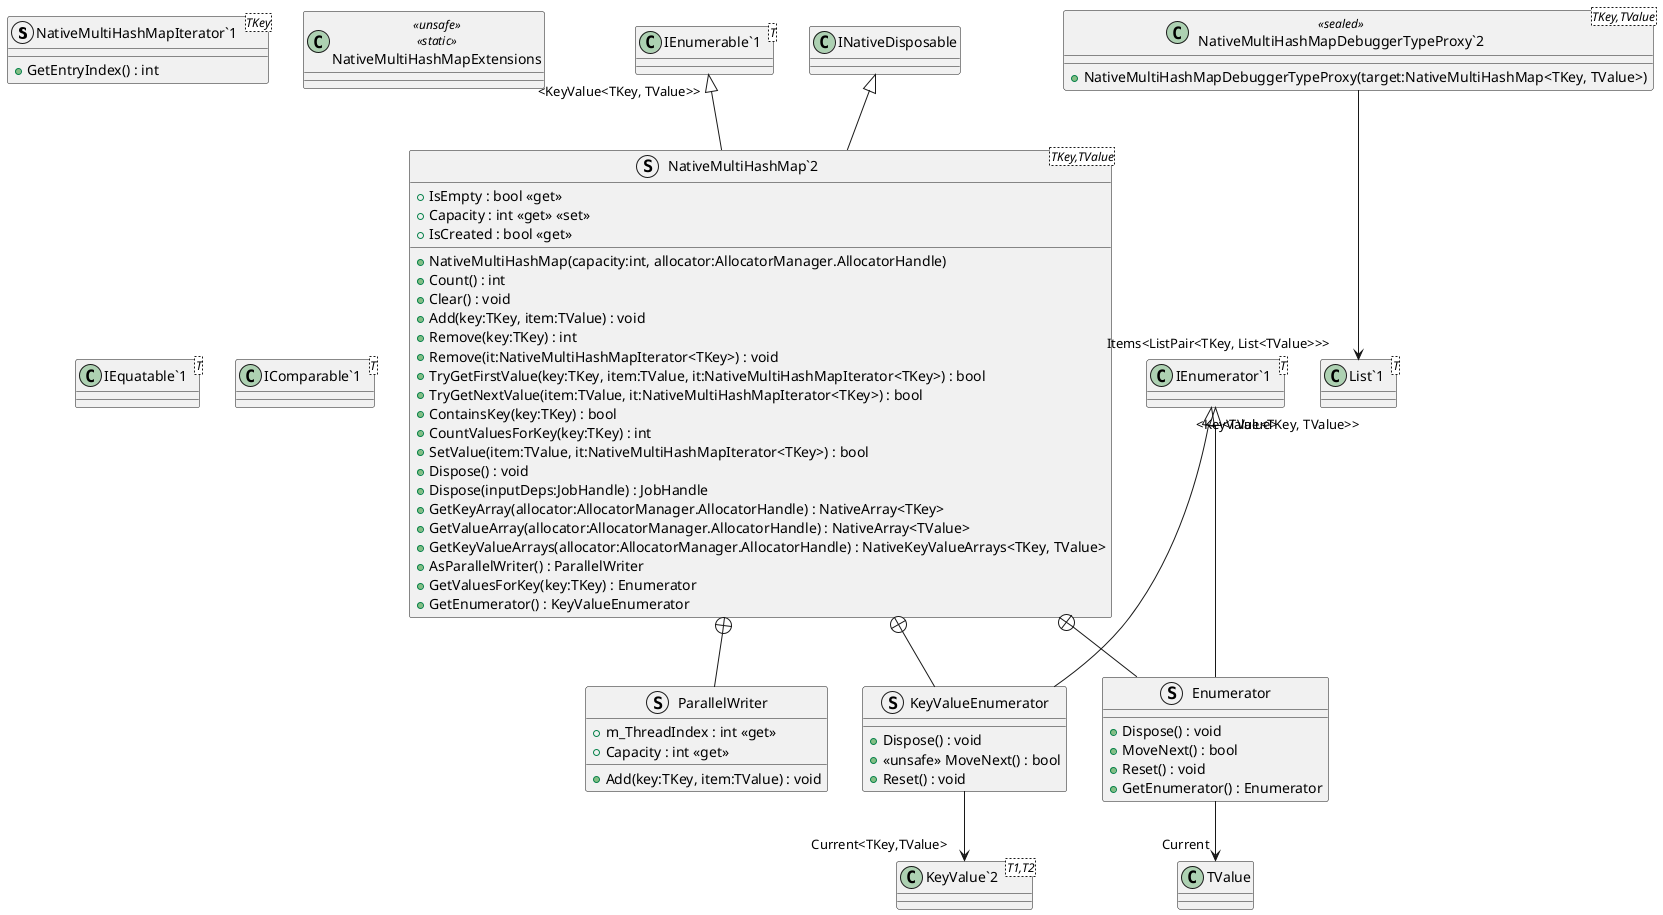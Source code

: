 @startuml
struct "NativeMultiHashMapIterator`1"<TKey> {
    + GetEntryIndex() : int
}
struct "NativeMultiHashMap`2"<TKey,TValue> {
    + NativeMultiHashMap(capacity:int, allocator:AllocatorManager.AllocatorHandle)
    + IsEmpty : bool <<get>>
    + Count() : int
    + Capacity : int <<get>> <<set>>
    + Clear() : void
    + Add(key:TKey, item:TValue) : void
    + Remove(key:TKey) : int
    + Remove(it:NativeMultiHashMapIterator<TKey>) : void
    + TryGetFirstValue(key:TKey, item:TValue, it:NativeMultiHashMapIterator<TKey>) : bool
    + TryGetNextValue(item:TValue, it:NativeMultiHashMapIterator<TKey>) : bool
    + ContainsKey(key:TKey) : bool
    + CountValuesForKey(key:TKey) : int
    + SetValue(item:TValue, it:NativeMultiHashMapIterator<TKey>) : bool
    + IsCreated : bool <<get>>
    + Dispose() : void
    + Dispose(inputDeps:JobHandle) : JobHandle
    + GetKeyArray(allocator:AllocatorManager.AllocatorHandle) : NativeArray<TKey>
    + GetValueArray(allocator:AllocatorManager.AllocatorHandle) : NativeArray<TValue>
    + GetKeyValueArrays(allocator:AllocatorManager.AllocatorHandle) : NativeKeyValueArrays<TKey, TValue>
    + AsParallelWriter() : ParallelWriter
    + GetValuesForKey(key:TKey) : Enumerator
    + GetEnumerator() : KeyValueEnumerator
}
class "NativeMultiHashMapDebuggerTypeProxy`2"<TKey,TValue> <<sealed>> {
    + NativeMultiHashMapDebuggerTypeProxy(target:NativeMultiHashMap<TKey, TValue>)
}
class NativeMultiHashMapExtensions <<unsafe>> <<static>> {
}
class "IEnumerable`1"<T> {
}
class "IEquatable`1"<T> {
}
struct ParallelWriter {
    + m_ThreadIndex : int <<get>>
    + Capacity : int <<get>>
    + Add(key:TKey, item:TValue) : void
}
struct Enumerator {
    + Dispose() : void
    + MoveNext() : bool
    + Reset() : void
    + GetEnumerator() : Enumerator
}
struct KeyValueEnumerator {
    + Dispose() : void
    + <<unsafe>> MoveNext() : bool
    + Reset() : void
}
class "IComparable`1"<T> {
}
class "List`1"<T> {
}
class "IEnumerator`1"<T> {
}
class "KeyValue`2"<T1,T2> {
}
INativeDisposable <|-- "NativeMultiHashMap`2"
"IEnumerable`1" "<KeyValue<TKey, TValue>>" <|-- "NativeMultiHashMap`2"
"NativeMultiHashMapDebuggerTypeProxy`2" --> "Items<ListPair<TKey, List<TValue>>>" "List`1"
"NativeMultiHashMap`2" +-- ParallelWriter
"NativeMultiHashMap`2" +-- Enumerator
"IEnumerator`1" "<TValue>" <|-- Enumerator
Enumerator --> "Current" TValue
"NativeMultiHashMap`2" +-- KeyValueEnumerator
"IEnumerator`1" "<KeyValue<TKey, TValue>>" <|-- KeyValueEnumerator
KeyValueEnumerator --> "Current<TKey,TValue>" "KeyValue`2"
@enduml

